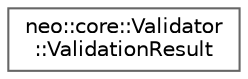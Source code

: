 digraph "Graphical Class Hierarchy"
{
 // LATEX_PDF_SIZE
  bgcolor="transparent";
  edge [fontname=Helvetica,fontsize=10,labelfontname=Helvetica,labelfontsize=10];
  node [fontname=Helvetica,fontsize=10,shape=box,height=0.2,width=0.4];
  rankdir="LR";
  Node0 [id="Node000000",label="neo::core::Validator\l::ValidationResult",height=0.2,width=0.4,color="grey40", fillcolor="white", style="filled",URL="$structneo_1_1core_1_1_validator_1_1_validation_result.html",tooltip="Validation result containing success status and error details."];
}
